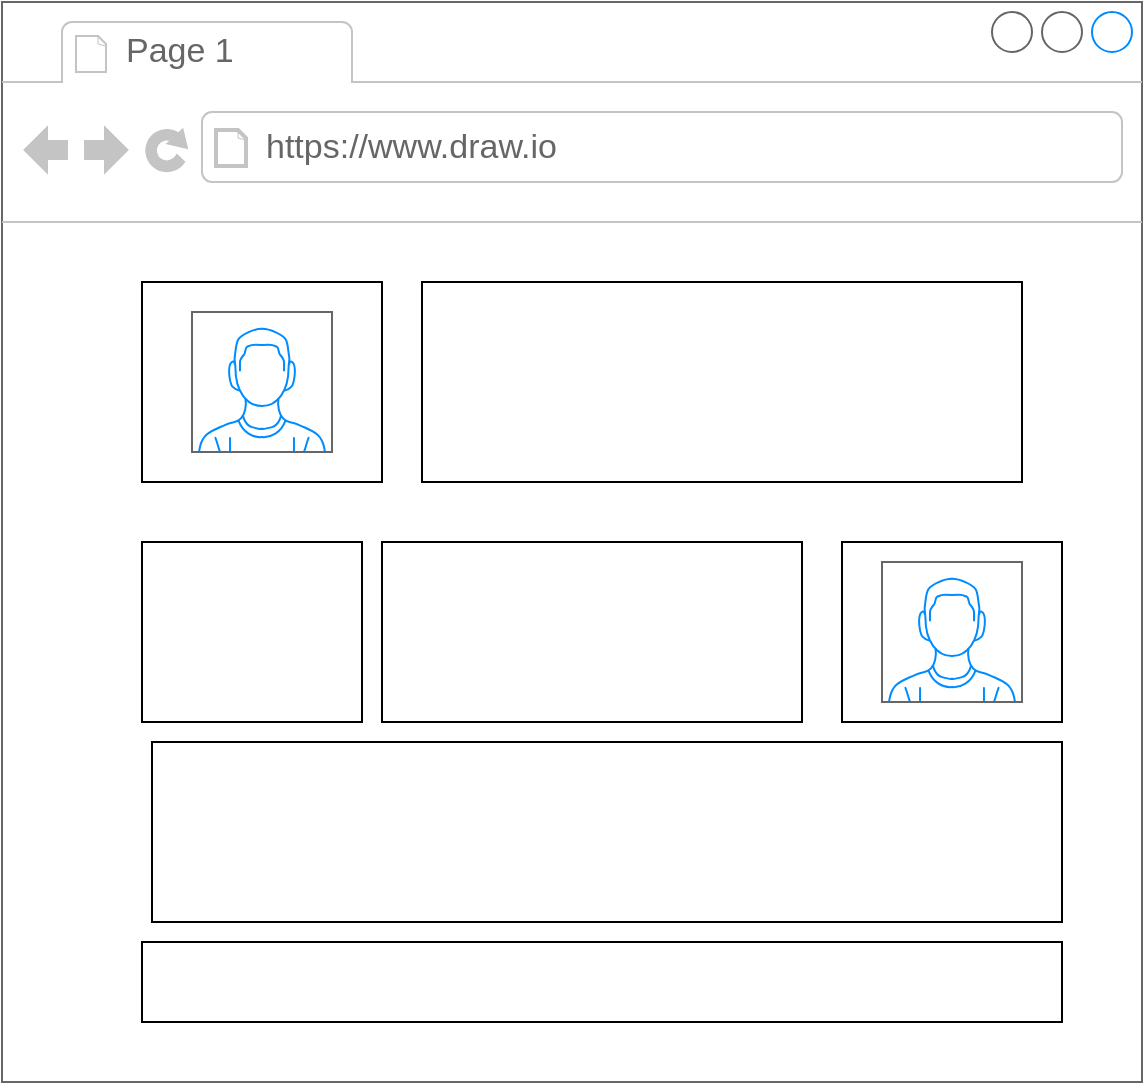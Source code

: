 <mxfile version="14.6.11" type="github">
  <diagram id="jhcyXa1qXz4l_H64MNO4" name="Page-1">
    <mxGraphModel dx="1422" dy="794" grid="1" gridSize="10" guides="1" tooltips="1" connect="1" arrows="1" fold="1" page="1" pageScale="1" pageWidth="850" pageHeight="1100" math="0" shadow="0">
      <root>
        <mxCell id="0" />
        <mxCell id="1" parent="0" />
        <mxCell id="TF2Cti9xMv_GVYMGIi2t-1" value="" style="strokeWidth=1;shadow=0;dashed=0;align=center;html=1;shape=mxgraph.mockup.containers.browserWindow;rSize=0;strokeColor=#666666;strokeColor2=#008cff;strokeColor3=#c4c4c4;mainText=,;recursiveResize=0;" vertex="1" parent="1">
          <mxGeometry x="150" y="120" width="570" height="540" as="geometry" />
        </mxCell>
        <mxCell id="TF2Cti9xMv_GVYMGIi2t-2" value="Page 1" style="strokeWidth=1;shadow=0;dashed=0;align=center;html=1;shape=mxgraph.mockup.containers.anchor;fontSize=17;fontColor=#666666;align=left;" vertex="1" parent="TF2Cti9xMv_GVYMGIi2t-1">
          <mxGeometry x="60" y="12" width="110" height="26" as="geometry" />
        </mxCell>
        <mxCell id="TF2Cti9xMv_GVYMGIi2t-3" value="https://www.draw.io" style="strokeWidth=1;shadow=0;dashed=0;align=center;html=1;shape=mxgraph.mockup.containers.anchor;rSize=0;fontSize=17;fontColor=#666666;align=left;" vertex="1" parent="TF2Cti9xMv_GVYMGIi2t-1">
          <mxGeometry x="130" y="60" width="250" height="26" as="geometry" />
        </mxCell>
        <mxCell id="TF2Cti9xMv_GVYMGIi2t-4" value="" style="rounded=0;whiteSpace=wrap;html=1;" vertex="1" parent="TF2Cti9xMv_GVYMGIi2t-1">
          <mxGeometry x="70" y="140" width="120" height="100" as="geometry" />
        </mxCell>
        <mxCell id="TF2Cti9xMv_GVYMGIi2t-5" value="" style="rounded=0;whiteSpace=wrap;html=1;" vertex="1" parent="TF2Cti9xMv_GVYMGIi2t-1">
          <mxGeometry x="420" y="270" width="110" height="90" as="geometry" />
        </mxCell>
        <mxCell id="TF2Cti9xMv_GVYMGIi2t-6" value="" style="rounded=0;whiteSpace=wrap;html=1;" vertex="1" parent="TF2Cti9xMv_GVYMGIi2t-1">
          <mxGeometry x="210" y="140" width="300" height="100" as="geometry" />
        </mxCell>
        <mxCell id="TF2Cti9xMv_GVYMGIi2t-7" value="" style="rounded=0;whiteSpace=wrap;html=1;" vertex="1" parent="TF2Cti9xMv_GVYMGIi2t-1">
          <mxGeometry x="70" y="270" width="110" height="90" as="geometry" />
        </mxCell>
        <mxCell id="TF2Cti9xMv_GVYMGIi2t-8" value="" style="rounded=0;whiteSpace=wrap;html=1;" vertex="1" parent="TF2Cti9xMv_GVYMGIi2t-1">
          <mxGeometry x="190" y="270" width="210" height="90" as="geometry" />
        </mxCell>
        <mxCell id="TF2Cti9xMv_GVYMGIi2t-10" value="" style="rounded=0;whiteSpace=wrap;html=1;" vertex="1" parent="TF2Cti9xMv_GVYMGIi2t-1">
          <mxGeometry x="75" y="370" width="455" height="90" as="geometry" />
        </mxCell>
        <mxCell id="TF2Cti9xMv_GVYMGIi2t-11" value="" style="rounded=0;whiteSpace=wrap;html=1;" vertex="1" parent="TF2Cti9xMv_GVYMGIi2t-1">
          <mxGeometry x="70" y="470" width="460" height="40" as="geometry" />
        </mxCell>
        <mxCell id="TF2Cti9xMv_GVYMGIi2t-12" value="" style="verticalLabelPosition=bottom;shadow=0;dashed=0;align=center;html=1;verticalAlign=top;strokeWidth=1;shape=mxgraph.mockup.containers.userMale;strokeColor=#666666;strokeColor2=#008cff;" vertex="1" parent="TF2Cti9xMv_GVYMGIi2t-1">
          <mxGeometry x="95" y="155" width="70" height="70" as="geometry" />
        </mxCell>
        <mxCell id="TF2Cti9xMv_GVYMGIi2t-13" value="" style="verticalLabelPosition=bottom;shadow=0;dashed=0;align=center;html=1;verticalAlign=top;strokeWidth=1;shape=mxgraph.mockup.containers.userMale;strokeColor=#666666;strokeColor2=#008cff;" vertex="1" parent="TF2Cti9xMv_GVYMGIi2t-1">
          <mxGeometry x="440" y="280" width="70" height="70" as="geometry" />
        </mxCell>
      </root>
    </mxGraphModel>
  </diagram>
</mxfile>

